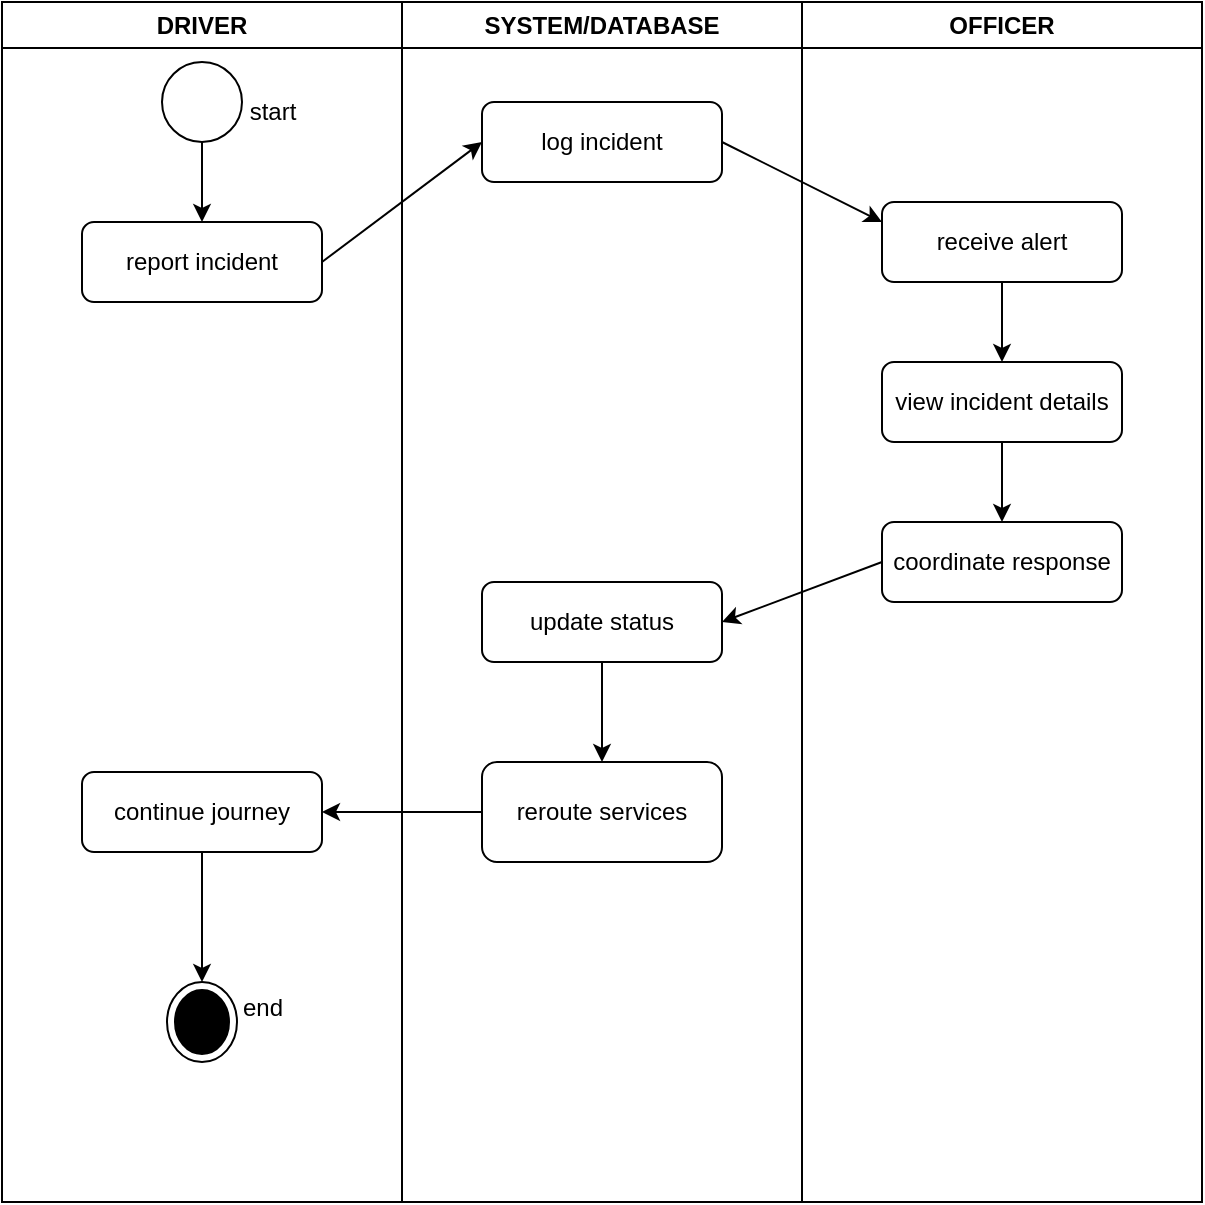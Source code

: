 <mxfile version="27.0.6">
  <diagram name="Page-1" id="AbeWCJr6OQcKY-4KixCJ">
    <mxGraphModel dx="872" dy="439" grid="1" gridSize="10" guides="1" tooltips="1" connect="1" arrows="1" fold="1" page="1" pageScale="1" pageWidth="827" pageHeight="1169" math="0" shadow="0">
      <root>
        <mxCell id="0" />
        <mxCell id="1" parent="0" />
        <mxCell id="BiEYKDr0eQcB2JqTqdwT-1" value="SYSTEM/DATABASE" style="swimlane;whiteSpace=wrap;html=1;" vertex="1" parent="1">
          <mxGeometry x="300" y="40" width="200" height="600" as="geometry" />
        </mxCell>
        <mxCell id="BiEYKDr0eQcB2JqTqdwT-7" value="log incident" style="rounded=1;whiteSpace=wrap;html=1;" vertex="1" parent="BiEYKDr0eQcB2JqTqdwT-1">
          <mxGeometry x="40" y="50" width="120" height="40" as="geometry" />
        </mxCell>
        <mxCell id="BiEYKDr0eQcB2JqTqdwT-18" value="" style="edgeStyle=orthogonalEdgeStyle;rounded=0;orthogonalLoop=1;jettySize=auto;html=1;" edge="1" parent="BiEYKDr0eQcB2JqTqdwT-1" source="BiEYKDr0eQcB2JqTqdwT-15" target="BiEYKDr0eQcB2JqTqdwT-17">
          <mxGeometry relative="1" as="geometry" />
        </mxCell>
        <mxCell id="BiEYKDr0eQcB2JqTqdwT-15" value="update status" style="rounded=1;whiteSpace=wrap;html=1;" vertex="1" parent="BiEYKDr0eQcB2JqTqdwT-1">
          <mxGeometry x="40" y="290" width="120" height="40" as="geometry" />
        </mxCell>
        <mxCell id="BiEYKDr0eQcB2JqTqdwT-17" value="reroute services" style="rounded=1;whiteSpace=wrap;html=1;" vertex="1" parent="BiEYKDr0eQcB2JqTqdwT-1">
          <mxGeometry x="40" y="380" width="120" height="50" as="geometry" />
        </mxCell>
        <mxCell id="BiEYKDr0eQcB2JqTqdwT-2" value="OFFICER" style="swimlane;whiteSpace=wrap;html=1;" vertex="1" parent="1">
          <mxGeometry x="500" y="40" width="200" height="600" as="geometry" />
        </mxCell>
        <mxCell id="BiEYKDr0eQcB2JqTqdwT-11" value="" style="edgeStyle=orthogonalEdgeStyle;rounded=0;orthogonalLoop=1;jettySize=auto;html=1;" edge="1" parent="BiEYKDr0eQcB2JqTqdwT-2" source="BiEYKDr0eQcB2JqTqdwT-9" target="BiEYKDr0eQcB2JqTqdwT-10">
          <mxGeometry relative="1" as="geometry" />
        </mxCell>
        <mxCell id="BiEYKDr0eQcB2JqTqdwT-9" value="receive alert" style="rounded=1;whiteSpace=wrap;html=1;" vertex="1" parent="BiEYKDr0eQcB2JqTqdwT-2">
          <mxGeometry x="40" y="100" width="120" height="40" as="geometry" />
        </mxCell>
        <mxCell id="BiEYKDr0eQcB2JqTqdwT-14" value="" style="edgeStyle=orthogonalEdgeStyle;rounded=0;orthogonalLoop=1;jettySize=auto;html=1;" edge="1" parent="BiEYKDr0eQcB2JqTqdwT-2" source="BiEYKDr0eQcB2JqTqdwT-10" target="BiEYKDr0eQcB2JqTqdwT-13">
          <mxGeometry relative="1" as="geometry" />
        </mxCell>
        <mxCell id="BiEYKDr0eQcB2JqTqdwT-10" value="view incident details" style="rounded=1;whiteSpace=wrap;html=1;" vertex="1" parent="BiEYKDr0eQcB2JqTqdwT-2">
          <mxGeometry x="40" y="180" width="120" height="40" as="geometry" />
        </mxCell>
        <mxCell id="BiEYKDr0eQcB2JqTqdwT-13" value="coordinate response" style="rounded=1;whiteSpace=wrap;html=1;" vertex="1" parent="BiEYKDr0eQcB2JqTqdwT-2">
          <mxGeometry x="40" y="260" width="120" height="40" as="geometry" />
        </mxCell>
        <mxCell id="BiEYKDr0eQcB2JqTqdwT-3" value="DRIVER" style="swimlane;whiteSpace=wrap;html=1;" vertex="1" parent="1">
          <mxGeometry x="100" y="40" width="200" height="600" as="geometry" />
        </mxCell>
        <mxCell id="BiEYKDr0eQcB2JqTqdwT-6" value="" style="edgeStyle=orthogonalEdgeStyle;rounded=0;orthogonalLoop=1;jettySize=auto;html=1;" edge="1" parent="BiEYKDr0eQcB2JqTqdwT-3" source="BiEYKDr0eQcB2JqTqdwT-4" target="BiEYKDr0eQcB2JqTqdwT-5">
          <mxGeometry relative="1" as="geometry" />
        </mxCell>
        <mxCell id="BiEYKDr0eQcB2JqTqdwT-4" value="" style="ellipse;whiteSpace=wrap;html=1;aspect=fixed;" vertex="1" parent="BiEYKDr0eQcB2JqTqdwT-3">
          <mxGeometry x="80" y="30" width="40" height="40" as="geometry" />
        </mxCell>
        <mxCell id="BiEYKDr0eQcB2JqTqdwT-5" value="report incident" style="rounded=1;whiteSpace=wrap;html=1;" vertex="1" parent="BiEYKDr0eQcB2JqTqdwT-3">
          <mxGeometry x="40" y="110" width="120" height="40" as="geometry" />
        </mxCell>
        <mxCell id="BiEYKDr0eQcB2JqTqdwT-22" value="" style="edgeStyle=orthogonalEdgeStyle;rounded=0;orthogonalLoop=1;jettySize=auto;html=1;" edge="1" parent="BiEYKDr0eQcB2JqTqdwT-3" source="BiEYKDr0eQcB2JqTqdwT-19" target="BiEYKDr0eQcB2JqTqdwT-21">
          <mxGeometry relative="1" as="geometry" />
        </mxCell>
        <mxCell id="BiEYKDr0eQcB2JqTqdwT-19" value="continue journey" style="rounded=1;whiteSpace=wrap;html=1;" vertex="1" parent="BiEYKDr0eQcB2JqTqdwT-3">
          <mxGeometry x="40" y="385" width="120" height="40" as="geometry" />
        </mxCell>
        <mxCell id="BiEYKDr0eQcB2JqTqdwT-21" value="" style="ellipse;html=1;shape=endState;fillColor=#000000;strokeColor=#000000;" vertex="1" parent="BiEYKDr0eQcB2JqTqdwT-3">
          <mxGeometry x="82.5" y="490" width="35" height="40" as="geometry" />
        </mxCell>
        <mxCell id="BiEYKDr0eQcB2JqTqdwT-24" value="start" style="text;html=1;align=center;verticalAlign=middle;resizable=0;points=[];autosize=1;strokeColor=none;fillColor=none;" vertex="1" parent="BiEYKDr0eQcB2JqTqdwT-3">
          <mxGeometry x="110" y="40" width="50" height="30" as="geometry" />
        </mxCell>
        <mxCell id="BiEYKDr0eQcB2JqTqdwT-8" value="" style="endArrow=classic;html=1;rounded=0;exitX=1;exitY=0.5;exitDx=0;exitDy=0;entryX=0;entryY=0.5;entryDx=0;entryDy=0;" edge="1" parent="1" source="BiEYKDr0eQcB2JqTqdwT-5" target="BiEYKDr0eQcB2JqTqdwT-7">
          <mxGeometry width="50" height="50" relative="1" as="geometry">
            <mxPoint x="390" y="110" as="sourcePoint" />
            <mxPoint x="440" y="60" as="targetPoint" />
          </mxGeometry>
        </mxCell>
        <mxCell id="BiEYKDr0eQcB2JqTqdwT-12" value="" style="endArrow=classic;html=1;rounded=0;entryX=0;entryY=0.25;entryDx=0;entryDy=0;exitX=1;exitY=0.5;exitDx=0;exitDy=0;" edge="1" parent="1" source="BiEYKDr0eQcB2JqTqdwT-7" target="BiEYKDr0eQcB2JqTqdwT-9">
          <mxGeometry width="50" height="50" relative="1" as="geometry">
            <mxPoint x="390" y="110" as="sourcePoint" />
            <mxPoint x="440" y="60" as="targetPoint" />
          </mxGeometry>
        </mxCell>
        <mxCell id="BiEYKDr0eQcB2JqTqdwT-16" value="" style="endArrow=classic;html=1;rounded=0;exitX=0;exitY=0.5;exitDx=0;exitDy=0;entryX=1;entryY=0.5;entryDx=0;entryDy=0;" edge="1" parent="1" source="BiEYKDr0eQcB2JqTqdwT-13" target="BiEYKDr0eQcB2JqTqdwT-15">
          <mxGeometry width="50" height="50" relative="1" as="geometry">
            <mxPoint x="390" y="350" as="sourcePoint" />
            <mxPoint x="440" y="300" as="targetPoint" />
          </mxGeometry>
        </mxCell>
        <mxCell id="BiEYKDr0eQcB2JqTqdwT-20" value="" style="edgeStyle=orthogonalEdgeStyle;rounded=0;orthogonalLoop=1;jettySize=auto;html=1;" edge="1" parent="1" source="BiEYKDr0eQcB2JqTqdwT-17" target="BiEYKDr0eQcB2JqTqdwT-19">
          <mxGeometry relative="1" as="geometry" />
        </mxCell>
        <mxCell id="BiEYKDr0eQcB2JqTqdwT-23" value="end" style="text;html=1;align=center;verticalAlign=middle;resizable=0;points=[];autosize=1;strokeColor=none;fillColor=none;" vertex="1" parent="1">
          <mxGeometry x="210" y="528" width="40" height="30" as="geometry" />
        </mxCell>
      </root>
    </mxGraphModel>
  </diagram>
</mxfile>
